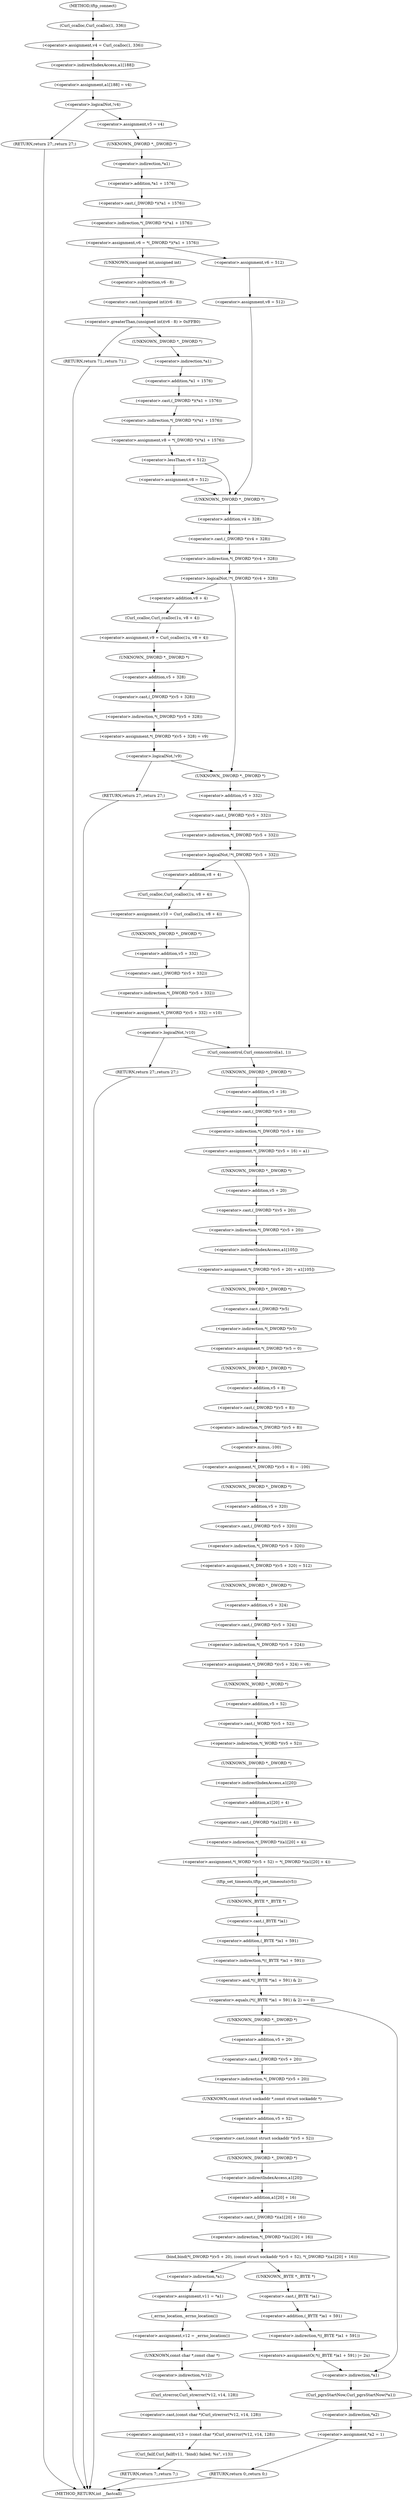 digraph tftp_connect {  
"1000125" [label = "(<operator>.assignment,v4 = Curl_ccalloc(1, 336))" ]
"1000127" [label = "(Curl_ccalloc,Curl_ccalloc(1, 336))" ]
"1000130" [label = "(<operator>.assignment,a1[188] = v4)" ]
"1000131" [label = "(<operator>.indirectIndexAccess,a1[188])" ]
"1000136" [label = "(<operator>.logicalNot,!v4)" ]
"1000138" [label = "(RETURN,return 27;,return 27;)" ]
"1000140" [label = "(<operator>.assignment,v5 = v4)" ]
"1000143" [label = "(<operator>.assignment,v6 = *(_DWORD *)(*a1 + 1576))" ]
"1000145" [label = "(<operator>.indirection,*(_DWORD *)(*a1 + 1576))" ]
"1000146" [label = "(<operator>.cast,(_DWORD *)(*a1 + 1576))" ]
"1000147" [label = "(UNKNOWN,_DWORD *,_DWORD *)" ]
"1000148" [label = "(<operator>.addition,*a1 + 1576)" ]
"1000149" [label = "(<operator>.indirection,*a1)" ]
"1000156" [label = "(<operator>.greaterThan,(unsigned int)(v6 - 8) > 0xFFB0)" ]
"1000157" [label = "(<operator>.cast,(unsigned int)(v6 - 8))" ]
"1000158" [label = "(UNKNOWN,unsigned int,unsigned int)" ]
"1000159" [label = "(<operator>.subtraction,v6 - 8)" ]
"1000163" [label = "(RETURN,return 71;,return 71;)" ]
"1000165" [label = "(<operator>.assignment,v8 = *(_DWORD *)(*a1 + 1576))" ]
"1000167" [label = "(<operator>.indirection,*(_DWORD *)(*a1 + 1576))" ]
"1000168" [label = "(<operator>.cast,(_DWORD *)(*a1 + 1576))" ]
"1000169" [label = "(UNKNOWN,_DWORD *,_DWORD *)" ]
"1000170" [label = "(<operator>.addition,*a1 + 1576)" ]
"1000171" [label = "(<operator>.indirection,*a1)" ]
"1000175" [label = "(<operator>.lessThan,v6 < 512)" ]
"1000178" [label = "(<operator>.assignment,v8 = 512)" ]
"1000183" [label = "(<operator>.assignment,v6 = 512)" ]
"1000186" [label = "(<operator>.assignment,v8 = 512)" ]
"1000190" [label = "(<operator>.logicalNot,!*(_DWORD *)(v4 + 328))" ]
"1000191" [label = "(<operator>.indirection,*(_DWORD *)(v4 + 328))" ]
"1000192" [label = "(<operator>.cast,(_DWORD *)(v4 + 328))" ]
"1000193" [label = "(UNKNOWN,_DWORD *,_DWORD *)" ]
"1000194" [label = "(<operator>.addition,v4 + 328)" ]
"1000198" [label = "(<operator>.assignment,v9 = Curl_ccalloc(1u, v8 + 4))" ]
"1000200" [label = "(Curl_ccalloc,Curl_ccalloc(1u, v8 + 4))" ]
"1000202" [label = "(<operator>.addition,v8 + 4)" ]
"1000205" [label = "(<operator>.assignment,*(_DWORD *)(v5 + 328) = v9)" ]
"1000206" [label = "(<operator>.indirection,*(_DWORD *)(v5 + 328))" ]
"1000207" [label = "(<operator>.cast,(_DWORD *)(v5 + 328))" ]
"1000208" [label = "(UNKNOWN,_DWORD *,_DWORD *)" ]
"1000209" [label = "(<operator>.addition,v5 + 328)" ]
"1000214" [label = "(<operator>.logicalNot,!v9)" ]
"1000216" [label = "(RETURN,return 27;,return 27;)" ]
"1000219" [label = "(<operator>.logicalNot,!*(_DWORD *)(v5 + 332))" ]
"1000220" [label = "(<operator>.indirection,*(_DWORD *)(v5 + 332))" ]
"1000221" [label = "(<operator>.cast,(_DWORD *)(v5 + 332))" ]
"1000222" [label = "(UNKNOWN,_DWORD *,_DWORD *)" ]
"1000223" [label = "(<operator>.addition,v5 + 332)" ]
"1000227" [label = "(<operator>.assignment,v10 = Curl_ccalloc(1u, v8 + 4))" ]
"1000229" [label = "(Curl_ccalloc,Curl_ccalloc(1u, v8 + 4))" ]
"1000231" [label = "(<operator>.addition,v8 + 4)" ]
"1000234" [label = "(<operator>.assignment,*(_DWORD *)(v5 + 332) = v10)" ]
"1000235" [label = "(<operator>.indirection,*(_DWORD *)(v5 + 332))" ]
"1000236" [label = "(<operator>.cast,(_DWORD *)(v5 + 332))" ]
"1000237" [label = "(UNKNOWN,_DWORD *,_DWORD *)" ]
"1000238" [label = "(<operator>.addition,v5 + 332)" ]
"1000243" [label = "(<operator>.logicalNot,!v10)" ]
"1000245" [label = "(RETURN,return 27;,return 27;)" ]
"1000247" [label = "(Curl_conncontrol,Curl_conncontrol(a1, 1))" ]
"1000250" [label = "(<operator>.assignment,*(_DWORD *)(v5 + 16) = a1)" ]
"1000251" [label = "(<operator>.indirection,*(_DWORD *)(v5 + 16))" ]
"1000252" [label = "(<operator>.cast,(_DWORD *)(v5 + 16))" ]
"1000253" [label = "(UNKNOWN,_DWORD *,_DWORD *)" ]
"1000254" [label = "(<operator>.addition,v5 + 16)" ]
"1000258" [label = "(<operator>.assignment,*(_DWORD *)(v5 + 20) = a1[105])" ]
"1000259" [label = "(<operator>.indirection,*(_DWORD *)(v5 + 20))" ]
"1000260" [label = "(<operator>.cast,(_DWORD *)(v5 + 20))" ]
"1000261" [label = "(UNKNOWN,_DWORD *,_DWORD *)" ]
"1000262" [label = "(<operator>.addition,v5 + 20)" ]
"1000265" [label = "(<operator>.indirectIndexAccess,a1[105])" ]
"1000268" [label = "(<operator>.assignment,*(_DWORD *)v5 = 0)" ]
"1000269" [label = "(<operator>.indirection,*(_DWORD *)v5)" ]
"1000270" [label = "(<operator>.cast,(_DWORD *)v5)" ]
"1000271" [label = "(UNKNOWN,_DWORD *,_DWORD *)" ]
"1000274" [label = "(<operator>.assignment,*(_DWORD *)(v5 + 8) = -100)" ]
"1000275" [label = "(<operator>.indirection,*(_DWORD *)(v5 + 8))" ]
"1000276" [label = "(<operator>.cast,(_DWORD *)(v5 + 8))" ]
"1000277" [label = "(UNKNOWN,_DWORD *,_DWORD *)" ]
"1000278" [label = "(<operator>.addition,v5 + 8)" ]
"1000281" [label = "(<operator>.minus,-100)" ]
"1000283" [label = "(<operator>.assignment,*(_DWORD *)(v5 + 320) = 512)" ]
"1000284" [label = "(<operator>.indirection,*(_DWORD *)(v5 + 320))" ]
"1000285" [label = "(<operator>.cast,(_DWORD *)(v5 + 320))" ]
"1000286" [label = "(UNKNOWN,_DWORD *,_DWORD *)" ]
"1000287" [label = "(<operator>.addition,v5 + 320)" ]
"1000291" [label = "(<operator>.assignment,*(_DWORD *)(v5 + 324) = v6)" ]
"1000292" [label = "(<operator>.indirection,*(_DWORD *)(v5 + 324))" ]
"1000293" [label = "(<operator>.cast,(_DWORD *)(v5 + 324))" ]
"1000294" [label = "(UNKNOWN,_DWORD *,_DWORD *)" ]
"1000295" [label = "(<operator>.addition,v5 + 324)" ]
"1000299" [label = "(<operator>.assignment,*(_WORD *)(v5 + 52) = *(_DWORD *)(a1[20] + 4))" ]
"1000300" [label = "(<operator>.indirection,*(_WORD *)(v5 + 52))" ]
"1000301" [label = "(<operator>.cast,(_WORD *)(v5 + 52))" ]
"1000302" [label = "(UNKNOWN,_WORD *,_WORD *)" ]
"1000303" [label = "(<operator>.addition,v5 + 52)" ]
"1000306" [label = "(<operator>.indirection,*(_DWORD *)(a1[20] + 4))" ]
"1000307" [label = "(<operator>.cast,(_DWORD *)(a1[20] + 4))" ]
"1000308" [label = "(UNKNOWN,_DWORD *,_DWORD *)" ]
"1000309" [label = "(<operator>.addition,a1[20] + 4)" ]
"1000310" [label = "(<operator>.indirectIndexAccess,a1[20])" ]
"1000314" [label = "(tftp_set_timeouts,tftp_set_timeouts(v5))" ]
"1000317" [label = "(<operator>.equals,(*((_BYTE *)a1 + 591) & 2) == 0)" ]
"1000318" [label = "(<operator>.and,*((_BYTE *)a1 + 591) & 2)" ]
"1000319" [label = "(<operator>.indirection,*((_BYTE *)a1 + 591))" ]
"1000320" [label = "(<operator>.addition,(_BYTE *)a1 + 591)" ]
"1000321" [label = "(<operator>.cast,(_BYTE *)a1)" ]
"1000322" [label = "(UNKNOWN,_BYTE *,_BYTE *)" ]
"1000329" [label = "(bind,bind(*(_DWORD *)(v5 + 20), (const struct sockaddr *)(v5 + 52), *(_DWORD *)(a1[20] + 16)))" ]
"1000330" [label = "(<operator>.indirection,*(_DWORD *)(v5 + 20))" ]
"1000331" [label = "(<operator>.cast,(_DWORD *)(v5 + 20))" ]
"1000332" [label = "(UNKNOWN,_DWORD *,_DWORD *)" ]
"1000333" [label = "(<operator>.addition,v5 + 20)" ]
"1000336" [label = "(<operator>.cast,(const struct sockaddr *)(v5 + 52))" ]
"1000337" [label = "(UNKNOWN,const struct sockaddr *,const struct sockaddr *)" ]
"1000338" [label = "(<operator>.addition,v5 + 52)" ]
"1000341" [label = "(<operator>.indirection,*(_DWORD *)(a1[20] + 16))" ]
"1000342" [label = "(<operator>.cast,(_DWORD *)(a1[20] + 16))" ]
"1000343" [label = "(UNKNOWN,_DWORD *,_DWORD *)" ]
"1000344" [label = "(<operator>.addition,a1[20] + 16)" ]
"1000345" [label = "(<operator>.indirectIndexAccess,a1[20])" ]
"1000350" [label = "(<operator>.assignment,v11 = *a1)" ]
"1000352" [label = "(<operator>.indirection,*a1)" ]
"1000354" [label = "(<operator>.assignment,v12 = _errno_location())" ]
"1000356" [label = "(_errno_location,_errno_location())" ]
"1000357" [label = "(<operator>.assignment,v13 = (const char *)Curl_strerror(*v12, v14, 128))" ]
"1000359" [label = "(<operator>.cast,(const char *)Curl_strerror(*v12, v14, 128))" ]
"1000360" [label = "(UNKNOWN,const char *,const char *)" ]
"1000361" [label = "(Curl_strerror,Curl_strerror(*v12, v14, 128))" ]
"1000362" [label = "(<operator>.indirection,*v12)" ]
"1000366" [label = "(Curl_failf,Curl_failf(v11, \"bind() failed; %s\", v13))" ]
"1000370" [label = "(RETURN,return 7;,return 7;)" ]
"1000372" [label = "(<operators>.assignmentOr,*((_BYTE *)a1 + 591) |= 2u)" ]
"1000373" [label = "(<operator>.indirection,*((_BYTE *)a1 + 591))" ]
"1000374" [label = "(<operator>.addition,(_BYTE *)a1 + 591)" ]
"1000375" [label = "(<operator>.cast,(_BYTE *)a1)" ]
"1000376" [label = "(UNKNOWN,_BYTE *,_BYTE *)" ]
"1000380" [label = "(Curl_pgrsStartNow,Curl_pgrsStartNow(*a1))" ]
"1000381" [label = "(<operator>.indirection,*a1)" ]
"1000383" [label = "(<operator>.assignment,*a2 = 1)" ]
"1000384" [label = "(<operator>.indirection,*a2)" ]
"1000387" [label = "(RETURN,return 0;,return 0;)" ]
"1000111" [label = "(METHOD,tftp_connect)" ]
"1000389" [label = "(METHOD_RETURN,int __fastcall)" ]
  "1000125" -> "1000131" 
  "1000127" -> "1000125" 
  "1000130" -> "1000136" 
  "1000131" -> "1000130" 
  "1000136" -> "1000138" 
  "1000136" -> "1000140" 
  "1000138" -> "1000389" 
  "1000140" -> "1000147" 
  "1000143" -> "1000158" 
  "1000143" -> "1000183" 
  "1000145" -> "1000143" 
  "1000146" -> "1000145" 
  "1000147" -> "1000149" 
  "1000148" -> "1000146" 
  "1000149" -> "1000148" 
  "1000156" -> "1000163" 
  "1000156" -> "1000169" 
  "1000157" -> "1000156" 
  "1000158" -> "1000159" 
  "1000159" -> "1000157" 
  "1000163" -> "1000389" 
  "1000165" -> "1000175" 
  "1000167" -> "1000165" 
  "1000168" -> "1000167" 
  "1000169" -> "1000171" 
  "1000170" -> "1000168" 
  "1000171" -> "1000170" 
  "1000175" -> "1000193" 
  "1000175" -> "1000178" 
  "1000178" -> "1000193" 
  "1000183" -> "1000186" 
  "1000186" -> "1000193" 
  "1000190" -> "1000222" 
  "1000190" -> "1000202" 
  "1000191" -> "1000190" 
  "1000192" -> "1000191" 
  "1000193" -> "1000194" 
  "1000194" -> "1000192" 
  "1000198" -> "1000208" 
  "1000200" -> "1000198" 
  "1000202" -> "1000200" 
  "1000205" -> "1000214" 
  "1000206" -> "1000205" 
  "1000207" -> "1000206" 
  "1000208" -> "1000209" 
  "1000209" -> "1000207" 
  "1000214" -> "1000222" 
  "1000214" -> "1000216" 
  "1000216" -> "1000389" 
  "1000219" -> "1000231" 
  "1000219" -> "1000247" 
  "1000220" -> "1000219" 
  "1000221" -> "1000220" 
  "1000222" -> "1000223" 
  "1000223" -> "1000221" 
  "1000227" -> "1000237" 
  "1000229" -> "1000227" 
  "1000231" -> "1000229" 
  "1000234" -> "1000243" 
  "1000235" -> "1000234" 
  "1000236" -> "1000235" 
  "1000237" -> "1000238" 
  "1000238" -> "1000236" 
  "1000243" -> "1000245" 
  "1000243" -> "1000247" 
  "1000245" -> "1000389" 
  "1000247" -> "1000253" 
  "1000250" -> "1000261" 
  "1000251" -> "1000250" 
  "1000252" -> "1000251" 
  "1000253" -> "1000254" 
  "1000254" -> "1000252" 
  "1000258" -> "1000271" 
  "1000259" -> "1000265" 
  "1000260" -> "1000259" 
  "1000261" -> "1000262" 
  "1000262" -> "1000260" 
  "1000265" -> "1000258" 
  "1000268" -> "1000277" 
  "1000269" -> "1000268" 
  "1000270" -> "1000269" 
  "1000271" -> "1000270" 
  "1000274" -> "1000286" 
  "1000275" -> "1000281" 
  "1000276" -> "1000275" 
  "1000277" -> "1000278" 
  "1000278" -> "1000276" 
  "1000281" -> "1000274" 
  "1000283" -> "1000294" 
  "1000284" -> "1000283" 
  "1000285" -> "1000284" 
  "1000286" -> "1000287" 
  "1000287" -> "1000285" 
  "1000291" -> "1000302" 
  "1000292" -> "1000291" 
  "1000293" -> "1000292" 
  "1000294" -> "1000295" 
  "1000295" -> "1000293" 
  "1000299" -> "1000314" 
  "1000300" -> "1000308" 
  "1000301" -> "1000300" 
  "1000302" -> "1000303" 
  "1000303" -> "1000301" 
  "1000306" -> "1000299" 
  "1000307" -> "1000306" 
  "1000308" -> "1000310" 
  "1000309" -> "1000307" 
  "1000310" -> "1000309" 
  "1000314" -> "1000322" 
  "1000317" -> "1000332" 
  "1000317" -> "1000381" 
  "1000318" -> "1000317" 
  "1000319" -> "1000318" 
  "1000320" -> "1000319" 
  "1000321" -> "1000320" 
  "1000322" -> "1000321" 
  "1000329" -> "1000376" 
  "1000329" -> "1000352" 
  "1000330" -> "1000337" 
  "1000331" -> "1000330" 
  "1000332" -> "1000333" 
  "1000333" -> "1000331" 
  "1000336" -> "1000343" 
  "1000337" -> "1000338" 
  "1000338" -> "1000336" 
  "1000341" -> "1000329" 
  "1000342" -> "1000341" 
  "1000343" -> "1000345" 
  "1000344" -> "1000342" 
  "1000345" -> "1000344" 
  "1000350" -> "1000356" 
  "1000352" -> "1000350" 
  "1000354" -> "1000360" 
  "1000356" -> "1000354" 
  "1000357" -> "1000366" 
  "1000359" -> "1000357" 
  "1000360" -> "1000362" 
  "1000361" -> "1000359" 
  "1000362" -> "1000361" 
  "1000366" -> "1000370" 
  "1000370" -> "1000389" 
  "1000372" -> "1000381" 
  "1000373" -> "1000372" 
  "1000374" -> "1000373" 
  "1000375" -> "1000374" 
  "1000376" -> "1000375" 
  "1000380" -> "1000384" 
  "1000381" -> "1000380" 
  "1000383" -> "1000387" 
  "1000384" -> "1000383" 
  "1000387" -> "1000389" 
  "1000111" -> "1000127" 
}

